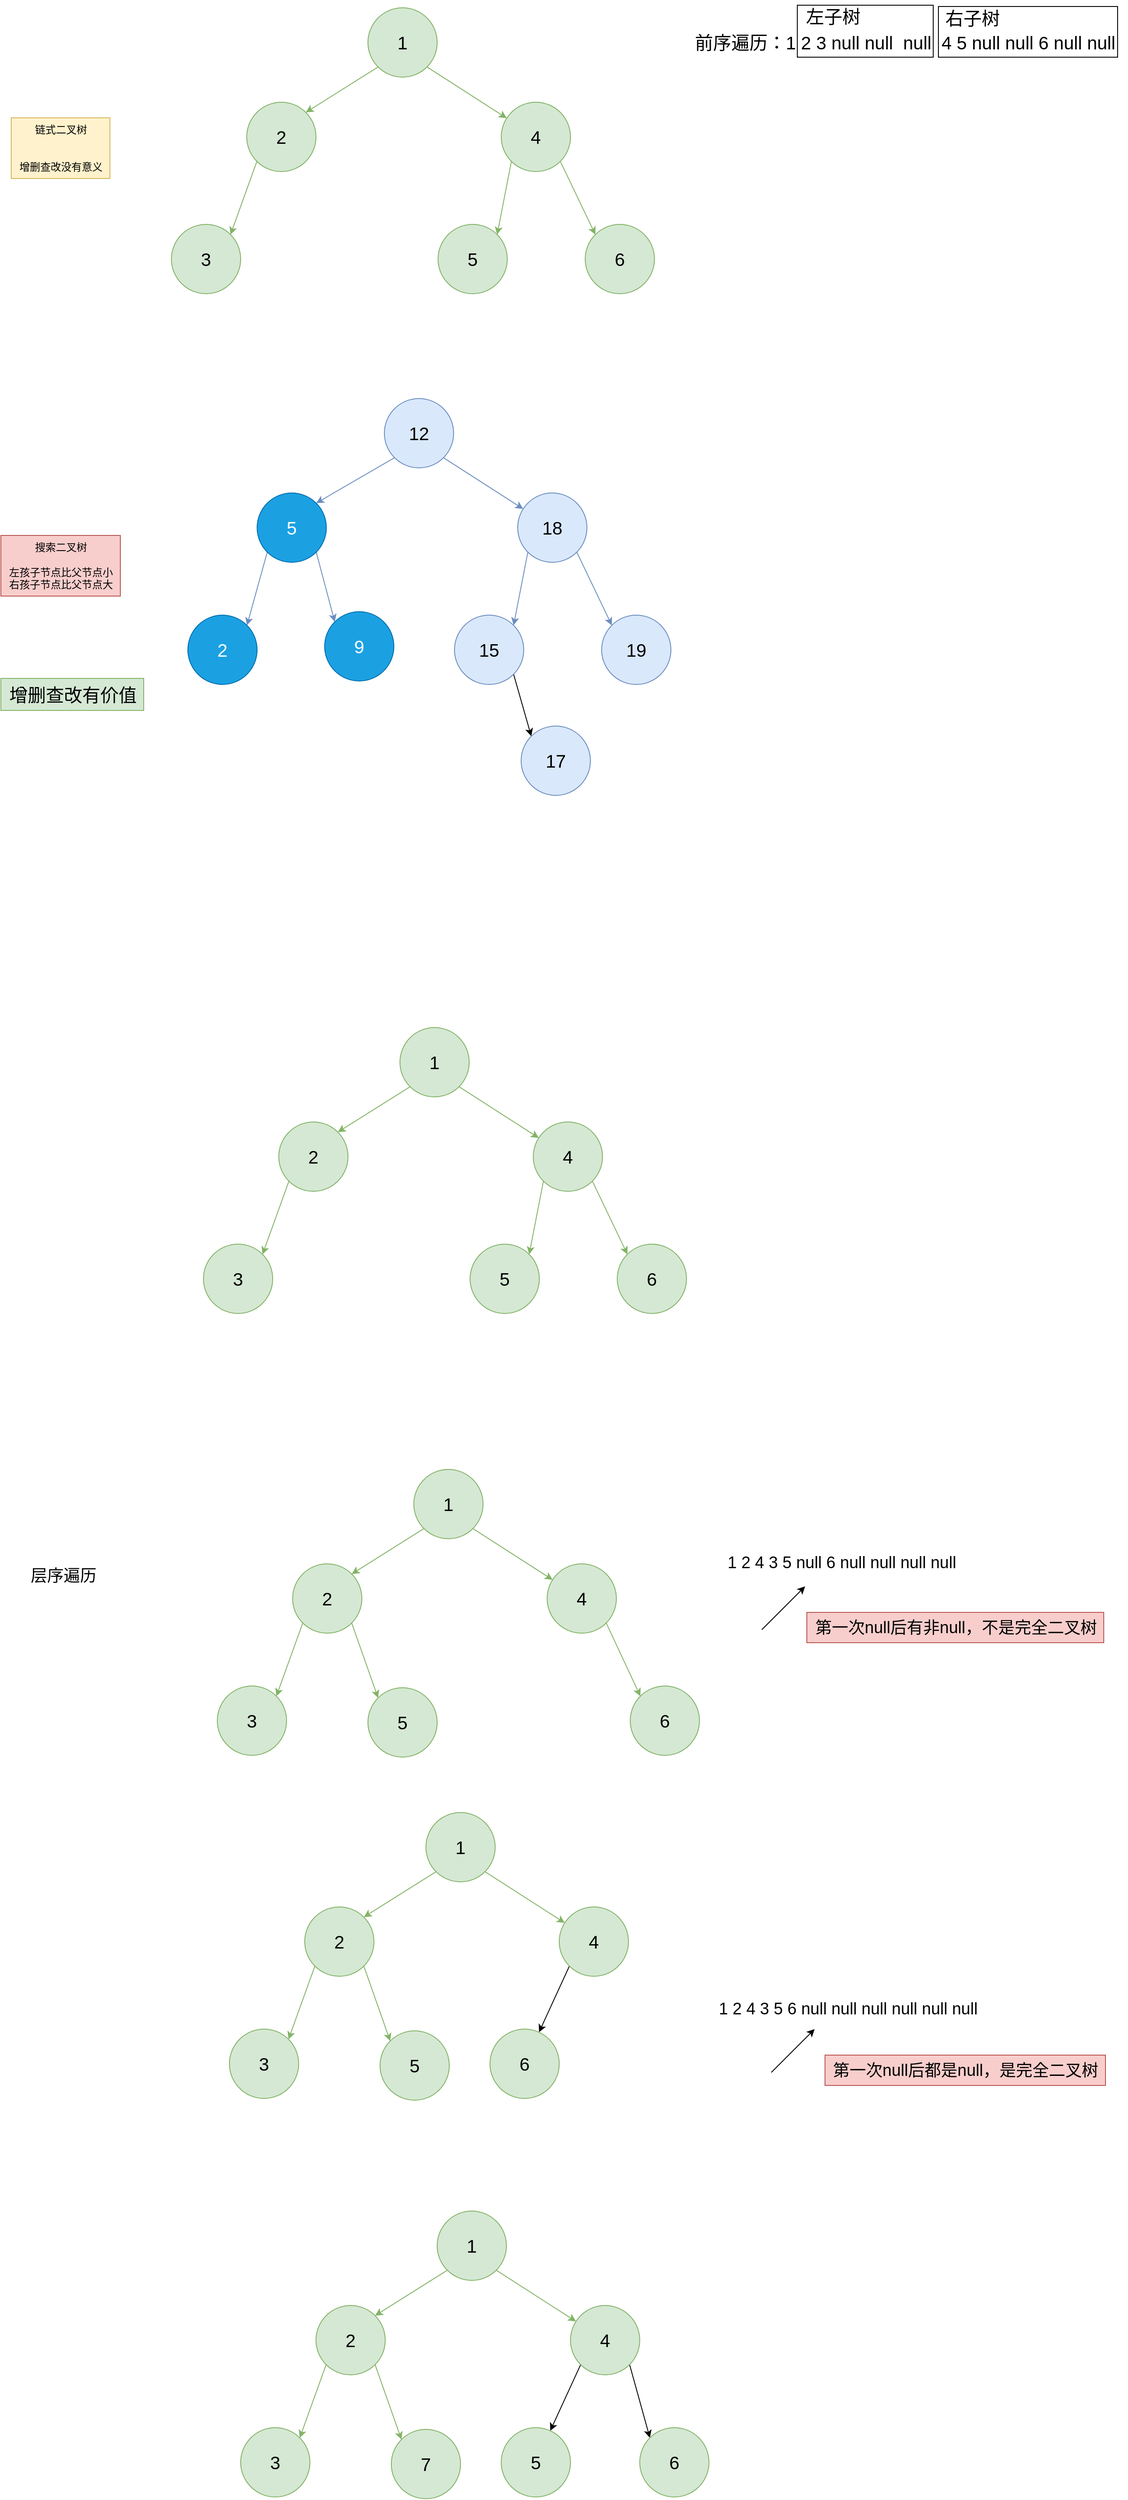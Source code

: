 <mxfile version="20.8.10" type="device"><diagram name="第 1 页" id="NP47mTRYLJdj5WhKKUdk"><mxGraphModel dx="2449" dy="1594" grid="0" gridSize="10" guides="1" tooltips="1" connect="1" arrows="1" fold="1" page="0" pageScale="1" pageWidth="827" pageHeight="1169" math="0" shadow="0"><root><mxCell id="0"/><mxCell id="1" parent="0"/><mxCell id="fOS1Nd0zisDhyzxXTuX5-36" value="" style="rounded=0;whiteSpace=wrap;html=1;fontSize=21;" parent="1" vertex="1"><mxGeometry x="1002" y="-1.5" width="207" height="58.5" as="geometry"/></mxCell><mxCell id="fOS1Nd0zisDhyzxXTuX5-35" value="" style="rounded=0;whiteSpace=wrap;html=1;fontSize=21;" parent="1" vertex="1"><mxGeometry x="839" y="-3" width="157" height="60" as="geometry"/></mxCell><mxCell id="fOS1Nd0zisDhyzxXTuX5-4" style="rounded=0;orthogonalLoop=1;jettySize=auto;html=1;exitX=0;exitY=1;exitDx=0;exitDy=0;entryX=1;entryY=0;entryDx=0;entryDy=0;fillColor=#d5e8d4;strokeColor=#82b366;fontSize=21;" parent="1" source="fOS1Nd0zisDhyzxXTuX5-1" target="fOS1Nd0zisDhyzxXTuX5-2" edge="1"><mxGeometry relative="1" as="geometry"/></mxCell><mxCell id="fOS1Nd0zisDhyzxXTuX5-5" style="edgeStyle=none;rounded=0;orthogonalLoop=1;jettySize=auto;html=1;exitX=1;exitY=1;exitDx=0;exitDy=0;fillColor=#d5e8d4;strokeColor=#82b366;fontSize=21;" parent="1" source="fOS1Nd0zisDhyzxXTuX5-1" target="fOS1Nd0zisDhyzxXTuX5-3" edge="1"><mxGeometry relative="1" as="geometry"/></mxCell><mxCell id="fOS1Nd0zisDhyzxXTuX5-1" value="1" style="ellipse;whiteSpace=wrap;html=1;aspect=fixed;fillColor=#d5e8d4;strokeColor=#82b366;fontSize=21;" parent="1" vertex="1"><mxGeometry x="343" width="80" height="80" as="geometry"/></mxCell><mxCell id="fOS1Nd0zisDhyzxXTuX5-7" style="edgeStyle=none;rounded=0;orthogonalLoop=1;jettySize=auto;html=1;exitX=0;exitY=1;exitDx=0;exitDy=0;entryX=1;entryY=0;entryDx=0;entryDy=0;fillColor=#d5e8d4;strokeColor=#82b366;fontSize=21;" parent="1" source="fOS1Nd0zisDhyzxXTuX5-2" target="fOS1Nd0zisDhyzxXTuX5-6" edge="1"><mxGeometry relative="1" as="geometry"/></mxCell><mxCell id="fOS1Nd0zisDhyzxXTuX5-2" value="2" style="ellipse;whiteSpace=wrap;html=1;aspect=fixed;fillColor=#d5e8d4;strokeColor=#82b366;fontSize=21;" parent="1" vertex="1"><mxGeometry x="203" y="109" width="80" height="80" as="geometry"/></mxCell><mxCell id="fOS1Nd0zisDhyzxXTuX5-11" style="edgeStyle=none;rounded=0;orthogonalLoop=1;jettySize=auto;html=1;exitX=0;exitY=1;exitDx=0;exitDy=0;entryX=1;entryY=0;entryDx=0;entryDy=0;fillColor=#d5e8d4;strokeColor=#82b366;fontSize=21;" parent="1" source="fOS1Nd0zisDhyzxXTuX5-3" target="fOS1Nd0zisDhyzxXTuX5-10" edge="1"><mxGeometry relative="1" as="geometry"/></mxCell><mxCell id="fOS1Nd0zisDhyzxXTuX5-13" style="edgeStyle=none;rounded=0;orthogonalLoop=1;jettySize=auto;html=1;exitX=1;exitY=1;exitDx=0;exitDy=0;entryX=0;entryY=0;entryDx=0;entryDy=0;fillColor=#d5e8d4;strokeColor=#82b366;fontSize=21;" parent="1" source="fOS1Nd0zisDhyzxXTuX5-3" target="fOS1Nd0zisDhyzxXTuX5-12" edge="1"><mxGeometry relative="1" as="geometry"/></mxCell><mxCell id="fOS1Nd0zisDhyzxXTuX5-3" value="4" style="ellipse;whiteSpace=wrap;html=1;aspect=fixed;fillColor=#d5e8d4;strokeColor=#82b366;fontSize=21;" parent="1" vertex="1"><mxGeometry x="497" y="109" width="80" height="80" as="geometry"/></mxCell><mxCell id="fOS1Nd0zisDhyzxXTuX5-6" value="3" style="ellipse;whiteSpace=wrap;html=1;aspect=fixed;fillColor=#d5e8d4;strokeColor=#82b366;fontSize=21;" parent="1" vertex="1"><mxGeometry x="116" y="250" width="80" height="80" as="geometry"/></mxCell><mxCell id="fOS1Nd0zisDhyzxXTuX5-10" value="5" style="ellipse;whiteSpace=wrap;html=1;aspect=fixed;fillColor=#d5e8d4;strokeColor=#82b366;fontSize=21;" parent="1" vertex="1"><mxGeometry x="424" y="250" width="80" height="80" as="geometry"/></mxCell><mxCell id="fOS1Nd0zisDhyzxXTuX5-12" value="6" style="ellipse;whiteSpace=wrap;html=1;aspect=fixed;fillColor=#d5e8d4;strokeColor=#82b366;fontSize=21;" parent="1" vertex="1"><mxGeometry x="594" y="250" width="80" height="80" as="geometry"/></mxCell><mxCell id="fOS1Nd0zisDhyzxXTuX5-14" value="链式二叉树&lt;br&gt;&lt;br&gt;&lt;br&gt;增删查改没有意义&lt;br&gt;" style="text;html=1;align=center;verticalAlign=middle;resizable=0;points=[];autosize=1;strokeColor=#d6b656;fillColor=#fff2cc;" parent="1" vertex="1"><mxGeometry x="-69" y="127" width="114" height="70" as="geometry"/></mxCell><mxCell id="fOS1Nd0zisDhyzxXTuX5-15" value="搜索二叉树&lt;br&gt;&lt;br&gt;左孩子节点比父节点小&lt;br&gt;右孩子节点比父节点大" style="text;html=1;align=center;verticalAlign=middle;resizable=0;points=[];autosize=1;strokeColor=#b85450;fillColor=#f8cecc;" parent="1" vertex="1"><mxGeometry x="-81" y="609" width="138" height="70" as="geometry"/></mxCell><mxCell id="fOS1Nd0zisDhyzxXTuX5-16" style="rounded=0;orthogonalLoop=1;jettySize=auto;html=1;exitX=0;exitY=1;exitDx=0;exitDy=0;entryX=1;entryY=0;entryDx=0;entryDy=0;fillColor=#dae8fc;strokeColor=#6c8ebf;fontSize=21;" parent="1" source="fOS1Nd0zisDhyzxXTuX5-18" target="fOS1Nd0zisDhyzxXTuX5-21" edge="1"><mxGeometry relative="1" as="geometry"/></mxCell><mxCell id="fOS1Nd0zisDhyzxXTuX5-17" style="edgeStyle=none;rounded=0;orthogonalLoop=1;jettySize=auto;html=1;exitX=1;exitY=1;exitDx=0;exitDy=0;fillColor=#dae8fc;strokeColor=#6c8ebf;fontSize=21;" parent="1" source="fOS1Nd0zisDhyzxXTuX5-18" target="fOS1Nd0zisDhyzxXTuX5-24" edge="1"><mxGeometry relative="1" as="geometry"/></mxCell><mxCell id="fOS1Nd0zisDhyzxXTuX5-18" value="12" style="ellipse;whiteSpace=wrap;html=1;aspect=fixed;fillColor=#dae8fc;strokeColor=#6c8ebf;fontSize=21;" parent="1" vertex="1"><mxGeometry x="362" y="451" width="80" height="80" as="geometry"/></mxCell><mxCell id="fOS1Nd0zisDhyzxXTuX5-19" style="edgeStyle=none;rounded=0;orthogonalLoop=1;jettySize=auto;html=1;exitX=0;exitY=1;exitDx=0;exitDy=0;entryX=1;entryY=0;entryDx=0;entryDy=0;fillColor=#dae8fc;strokeColor=#6c8ebf;fontSize=21;" parent="1" source="fOS1Nd0zisDhyzxXTuX5-21" target="fOS1Nd0zisDhyzxXTuX5-25" edge="1"><mxGeometry relative="1" as="geometry"/></mxCell><mxCell id="fOS1Nd0zisDhyzxXTuX5-20" style="edgeStyle=none;rounded=0;orthogonalLoop=1;jettySize=auto;html=1;exitX=1;exitY=1;exitDx=0;exitDy=0;entryX=0;entryY=0;entryDx=0;entryDy=0;fillColor=#dae8fc;strokeColor=#6c8ebf;fontSize=21;" parent="1" source="fOS1Nd0zisDhyzxXTuX5-21" target="fOS1Nd0zisDhyzxXTuX5-26" edge="1"><mxGeometry relative="1" as="geometry"/></mxCell><mxCell id="fOS1Nd0zisDhyzxXTuX5-21" value="5" style="ellipse;whiteSpace=wrap;html=1;aspect=fixed;fillColor=#1ba1e2;strokeColor=#006EAF;fontSize=21;fontColor=#ffffff;" parent="1" vertex="1"><mxGeometry x="215" y="560" width="80" height="80" as="geometry"/></mxCell><mxCell id="fOS1Nd0zisDhyzxXTuX5-22" style="edgeStyle=none;rounded=0;orthogonalLoop=1;jettySize=auto;html=1;exitX=0;exitY=1;exitDx=0;exitDy=0;entryX=1;entryY=0;entryDx=0;entryDy=0;fillColor=#dae8fc;strokeColor=#6c8ebf;fontSize=21;" parent="1" source="fOS1Nd0zisDhyzxXTuX5-24" target="fOS1Nd0zisDhyzxXTuX5-27" edge="1"><mxGeometry relative="1" as="geometry"/></mxCell><mxCell id="fOS1Nd0zisDhyzxXTuX5-23" style="edgeStyle=none;rounded=0;orthogonalLoop=1;jettySize=auto;html=1;exitX=1;exitY=1;exitDx=0;exitDy=0;entryX=0;entryY=0;entryDx=0;entryDy=0;fillColor=#dae8fc;strokeColor=#6c8ebf;fontSize=21;" parent="1" source="fOS1Nd0zisDhyzxXTuX5-24" target="fOS1Nd0zisDhyzxXTuX5-28" edge="1"><mxGeometry relative="1" as="geometry"/></mxCell><mxCell id="fOS1Nd0zisDhyzxXTuX5-24" value="18" style="ellipse;whiteSpace=wrap;html=1;aspect=fixed;fillColor=#dae8fc;strokeColor=#6c8ebf;fontSize=21;" parent="1" vertex="1"><mxGeometry x="516" y="560" width="80" height="80" as="geometry"/></mxCell><mxCell id="fOS1Nd0zisDhyzxXTuX5-25" value="2" style="ellipse;whiteSpace=wrap;html=1;aspect=fixed;fillColor=#1ba1e2;strokeColor=#006EAF;fontSize=21;fontColor=#ffffff;" parent="1" vertex="1"><mxGeometry x="135" y="701" width="80" height="80" as="geometry"/></mxCell><mxCell id="fOS1Nd0zisDhyzxXTuX5-26" value="9" style="ellipse;whiteSpace=wrap;html=1;aspect=fixed;fillColor=#1ba1e2;strokeColor=#006EAF;fontSize=21;fontColor=#ffffff;" parent="1" vertex="1"><mxGeometry x="293" y="697" width="80" height="80" as="geometry"/></mxCell><mxCell id="fOS1Nd0zisDhyzxXTuX5-30" style="edgeStyle=none;rounded=0;orthogonalLoop=1;jettySize=auto;html=1;exitX=1;exitY=1;exitDx=0;exitDy=0;entryX=0;entryY=0;entryDx=0;entryDy=0;fontSize=21;" parent="1" source="fOS1Nd0zisDhyzxXTuX5-27" target="fOS1Nd0zisDhyzxXTuX5-29" edge="1"><mxGeometry relative="1" as="geometry"/></mxCell><mxCell id="fOS1Nd0zisDhyzxXTuX5-27" value="15" style="ellipse;whiteSpace=wrap;html=1;aspect=fixed;fillColor=#dae8fc;strokeColor=#6c8ebf;fontSize=21;" parent="1" vertex="1"><mxGeometry x="443" y="701" width="80" height="80" as="geometry"/></mxCell><mxCell id="fOS1Nd0zisDhyzxXTuX5-28" value="19" style="ellipse;whiteSpace=wrap;html=1;aspect=fixed;fillColor=#dae8fc;strokeColor=#6c8ebf;fontSize=21;" parent="1" vertex="1"><mxGeometry x="613" y="701" width="80" height="80" as="geometry"/></mxCell><mxCell id="fOS1Nd0zisDhyzxXTuX5-29" value="17" style="ellipse;whiteSpace=wrap;html=1;aspect=fixed;fillColor=#dae8fc;strokeColor=#6c8ebf;fontSize=21;" parent="1" vertex="1"><mxGeometry x="520" y="829" width="80" height="80" as="geometry"/></mxCell><mxCell id="fOS1Nd0zisDhyzxXTuX5-32" value="增删查改有价值" style="text;html=1;align=center;verticalAlign=middle;resizable=0;points=[];autosize=1;strokeColor=#82b366;fillColor=#d5e8d4;fontSize=21;" parent="1" vertex="1"><mxGeometry x="-81" y="774" width="165" height="37" as="geometry"/></mxCell><mxCell id="fOS1Nd0zisDhyzxXTuX5-33" value="前序遍历：1 2 3 null null&amp;nbsp; null&amp;nbsp; 4 5 null null 6 null null&amp;nbsp;" style="text;html=1;align=center;verticalAlign=middle;resizable=0;points=[];autosize=1;strokeColor=none;fillColor=none;fontSize=21;" parent="1" vertex="1"><mxGeometry x="711" y="21.5" width="509" height="37" as="geometry"/></mxCell><mxCell id="fOS1Nd0zisDhyzxXTuX5-37" value="左子树" style="text;html=1;align=center;verticalAlign=middle;resizable=0;points=[];autosize=1;strokeColor=none;fillColor=none;fontSize=21;" parent="1" vertex="1"><mxGeometry x="839" y="-9" width="81" height="37" as="geometry"/></mxCell><mxCell id="fOS1Nd0zisDhyzxXTuX5-38" value="右子树" style="text;html=1;align=center;verticalAlign=middle;resizable=0;points=[];autosize=1;strokeColor=none;fillColor=none;fontSize=21;" parent="1" vertex="1"><mxGeometry x="1000" y="-7" width="81" height="37" as="geometry"/></mxCell><mxCell id="X1O_YbJFaXOvdE2I3xh--1" style="rounded=0;orthogonalLoop=1;jettySize=auto;html=1;exitX=0;exitY=1;exitDx=0;exitDy=0;entryX=1;entryY=0;entryDx=0;entryDy=0;fillColor=#d5e8d4;strokeColor=#82b366;fontSize=21;" parent="1" source="X1O_YbJFaXOvdE2I3xh--3" target="X1O_YbJFaXOvdE2I3xh--5" edge="1"><mxGeometry relative="1" as="geometry"/></mxCell><mxCell id="X1O_YbJFaXOvdE2I3xh--2" style="edgeStyle=none;rounded=0;orthogonalLoop=1;jettySize=auto;html=1;exitX=1;exitY=1;exitDx=0;exitDy=0;fillColor=#d5e8d4;strokeColor=#82b366;fontSize=21;" parent="1" source="X1O_YbJFaXOvdE2I3xh--3" target="X1O_YbJFaXOvdE2I3xh--8" edge="1"><mxGeometry relative="1" as="geometry"/></mxCell><mxCell id="X1O_YbJFaXOvdE2I3xh--3" value="1" style="ellipse;whiteSpace=wrap;html=1;aspect=fixed;fillColor=#d5e8d4;strokeColor=#82b366;fontSize=21;" parent="1" vertex="1"><mxGeometry x="380" y="1177" width="80" height="80" as="geometry"/></mxCell><mxCell id="X1O_YbJFaXOvdE2I3xh--4" style="edgeStyle=none;rounded=0;orthogonalLoop=1;jettySize=auto;html=1;exitX=0;exitY=1;exitDx=0;exitDy=0;entryX=1;entryY=0;entryDx=0;entryDy=0;fillColor=#d5e8d4;strokeColor=#82b366;fontSize=21;" parent="1" source="X1O_YbJFaXOvdE2I3xh--5" target="X1O_YbJFaXOvdE2I3xh--9" edge="1"><mxGeometry relative="1" as="geometry"/></mxCell><mxCell id="X1O_YbJFaXOvdE2I3xh--5" value="2" style="ellipse;whiteSpace=wrap;html=1;aspect=fixed;fillColor=#d5e8d4;strokeColor=#82b366;fontSize=21;" parent="1" vertex="1"><mxGeometry x="240" y="1286" width="80" height="80" as="geometry"/></mxCell><mxCell id="X1O_YbJFaXOvdE2I3xh--6" style="edgeStyle=none;rounded=0;orthogonalLoop=1;jettySize=auto;html=1;exitX=0;exitY=1;exitDx=0;exitDy=0;entryX=1;entryY=0;entryDx=0;entryDy=0;fillColor=#d5e8d4;strokeColor=#82b366;fontSize=21;" parent="1" source="X1O_YbJFaXOvdE2I3xh--8" target="X1O_YbJFaXOvdE2I3xh--10" edge="1"><mxGeometry relative="1" as="geometry"/></mxCell><mxCell id="X1O_YbJFaXOvdE2I3xh--7" style="edgeStyle=none;rounded=0;orthogonalLoop=1;jettySize=auto;html=1;exitX=1;exitY=1;exitDx=0;exitDy=0;entryX=0;entryY=0;entryDx=0;entryDy=0;fillColor=#d5e8d4;strokeColor=#82b366;fontSize=21;" parent="1" source="X1O_YbJFaXOvdE2I3xh--8" target="X1O_YbJFaXOvdE2I3xh--11" edge="1"><mxGeometry relative="1" as="geometry"/></mxCell><mxCell id="X1O_YbJFaXOvdE2I3xh--8" value="4" style="ellipse;whiteSpace=wrap;html=1;aspect=fixed;fillColor=#d5e8d4;strokeColor=#82b366;fontSize=21;" parent="1" vertex="1"><mxGeometry x="534" y="1286" width="80" height="80" as="geometry"/></mxCell><mxCell id="X1O_YbJFaXOvdE2I3xh--9" value="3" style="ellipse;whiteSpace=wrap;html=1;aspect=fixed;fillColor=#d5e8d4;strokeColor=#82b366;fontSize=21;" parent="1" vertex="1"><mxGeometry x="153" y="1427" width="80" height="80" as="geometry"/></mxCell><mxCell id="X1O_YbJFaXOvdE2I3xh--10" value="5" style="ellipse;whiteSpace=wrap;html=1;aspect=fixed;fillColor=#d5e8d4;strokeColor=#82b366;fontSize=21;" parent="1" vertex="1"><mxGeometry x="461" y="1427" width="80" height="80" as="geometry"/></mxCell><mxCell id="X1O_YbJFaXOvdE2I3xh--11" value="6" style="ellipse;whiteSpace=wrap;html=1;aspect=fixed;fillColor=#d5e8d4;strokeColor=#82b366;fontSize=21;" parent="1" vertex="1"><mxGeometry x="631" y="1427" width="80" height="80" as="geometry"/></mxCell><mxCell id="cl1yeob81A0OVZzyDPzD-1" value="层序遍历" style="text;html=1;align=center;verticalAlign=middle;resizable=0;points=[];autosize=1;strokeColor=none;fillColor=none;fontSize=19;" vertex="1" parent="1"><mxGeometry x="-56" y="1792" width="94" height="35" as="geometry"/></mxCell><mxCell id="cl1yeob81A0OVZzyDPzD-2" style="rounded=0;orthogonalLoop=1;jettySize=auto;html=1;exitX=0;exitY=1;exitDx=0;exitDy=0;entryX=1;entryY=0;entryDx=0;entryDy=0;fillColor=#d5e8d4;strokeColor=#82b366;fontSize=21;" edge="1" parent="1" source="cl1yeob81A0OVZzyDPzD-4" target="cl1yeob81A0OVZzyDPzD-6"><mxGeometry relative="1" as="geometry"/></mxCell><mxCell id="cl1yeob81A0OVZzyDPzD-3" style="edgeStyle=none;rounded=0;orthogonalLoop=1;jettySize=auto;html=1;exitX=1;exitY=1;exitDx=0;exitDy=0;fillColor=#d5e8d4;strokeColor=#82b366;fontSize=21;" edge="1" parent="1" source="cl1yeob81A0OVZzyDPzD-4" target="cl1yeob81A0OVZzyDPzD-9"><mxGeometry relative="1" as="geometry"/></mxCell><mxCell id="cl1yeob81A0OVZzyDPzD-4" value="1" style="ellipse;whiteSpace=wrap;html=1;aspect=fixed;fillColor=#d5e8d4;strokeColor=#82b366;fontSize=21;" vertex="1" parent="1"><mxGeometry x="396" y="1687" width="80" height="80" as="geometry"/></mxCell><mxCell id="cl1yeob81A0OVZzyDPzD-5" style="edgeStyle=none;rounded=0;orthogonalLoop=1;jettySize=auto;html=1;exitX=0;exitY=1;exitDx=0;exitDy=0;entryX=1;entryY=0;entryDx=0;entryDy=0;fillColor=#d5e8d4;strokeColor=#82b366;fontSize=21;" edge="1" parent="1" source="cl1yeob81A0OVZzyDPzD-6" target="cl1yeob81A0OVZzyDPzD-10"><mxGeometry relative="1" as="geometry"/></mxCell><mxCell id="cl1yeob81A0OVZzyDPzD-13" style="rounded=0;orthogonalLoop=1;jettySize=auto;html=1;exitX=1;exitY=1;exitDx=0;exitDy=0;entryX=0;entryY=0;entryDx=0;entryDy=0;fontSize=19;fillColor=#d5e8d4;strokeColor=#82b366;" edge="1" parent="1" source="cl1yeob81A0OVZzyDPzD-6" target="cl1yeob81A0OVZzyDPzD-11"><mxGeometry relative="1" as="geometry"/></mxCell><mxCell id="cl1yeob81A0OVZzyDPzD-6" value="2" style="ellipse;whiteSpace=wrap;html=1;aspect=fixed;fillColor=#d5e8d4;strokeColor=#82b366;fontSize=21;" vertex="1" parent="1"><mxGeometry x="256" y="1796" width="80" height="80" as="geometry"/></mxCell><mxCell id="cl1yeob81A0OVZzyDPzD-8" style="edgeStyle=none;rounded=0;orthogonalLoop=1;jettySize=auto;html=1;exitX=1;exitY=1;exitDx=0;exitDy=0;entryX=0;entryY=0;entryDx=0;entryDy=0;fillColor=#d5e8d4;strokeColor=#82b366;fontSize=21;" edge="1" parent="1" source="cl1yeob81A0OVZzyDPzD-9" target="cl1yeob81A0OVZzyDPzD-12"><mxGeometry relative="1" as="geometry"/></mxCell><mxCell id="cl1yeob81A0OVZzyDPzD-9" value="4" style="ellipse;whiteSpace=wrap;html=1;aspect=fixed;fillColor=#d5e8d4;strokeColor=#82b366;fontSize=21;" vertex="1" parent="1"><mxGeometry x="550" y="1796" width="80" height="80" as="geometry"/></mxCell><mxCell id="cl1yeob81A0OVZzyDPzD-10" value="3" style="ellipse;whiteSpace=wrap;html=1;aspect=fixed;fillColor=#d5e8d4;strokeColor=#82b366;fontSize=21;" vertex="1" parent="1"><mxGeometry x="169" y="1937" width="80" height="80" as="geometry"/></mxCell><mxCell id="cl1yeob81A0OVZzyDPzD-11" value="5" style="ellipse;whiteSpace=wrap;html=1;aspect=fixed;fillColor=#d5e8d4;strokeColor=#82b366;fontSize=21;" vertex="1" parent="1"><mxGeometry x="343" y="1939" width="80" height="80" as="geometry"/></mxCell><mxCell id="cl1yeob81A0OVZzyDPzD-12" value="6" style="ellipse;whiteSpace=wrap;html=1;aspect=fixed;fillColor=#d5e8d4;strokeColor=#82b366;fontSize=21;" vertex="1" parent="1"><mxGeometry x="646" y="1937" width="80" height="80" as="geometry"/></mxCell><mxCell id="cl1yeob81A0OVZzyDPzD-15" value="1 2 4 3 5 null 6 null null null null" style="text;html=1;align=center;verticalAlign=middle;resizable=0;points=[];autosize=1;strokeColor=none;fillColor=none;fontSize=19;" vertex="1" parent="1"><mxGeometry x="749" y="1777" width="282" height="35" as="geometry"/></mxCell><mxCell id="cl1yeob81A0OVZzyDPzD-16" style="rounded=0;orthogonalLoop=1;jettySize=auto;html=1;exitX=0;exitY=1;exitDx=0;exitDy=0;entryX=1;entryY=0;entryDx=0;entryDy=0;fillColor=#d5e8d4;strokeColor=#82b366;fontSize=21;" edge="1" parent="1" source="cl1yeob81A0OVZzyDPzD-18" target="cl1yeob81A0OVZzyDPzD-21"><mxGeometry relative="1" as="geometry"/></mxCell><mxCell id="cl1yeob81A0OVZzyDPzD-17" style="edgeStyle=none;rounded=0;orthogonalLoop=1;jettySize=auto;html=1;exitX=1;exitY=1;exitDx=0;exitDy=0;fillColor=#d5e8d4;strokeColor=#82b366;fontSize=21;" edge="1" parent="1" source="cl1yeob81A0OVZzyDPzD-18" target="cl1yeob81A0OVZzyDPzD-23"><mxGeometry relative="1" as="geometry"/></mxCell><mxCell id="cl1yeob81A0OVZzyDPzD-18" value="1" style="ellipse;whiteSpace=wrap;html=1;aspect=fixed;fillColor=#d5e8d4;strokeColor=#82b366;fontSize=21;" vertex="1" parent="1"><mxGeometry x="410" y="2083" width="80" height="80" as="geometry"/></mxCell><mxCell id="cl1yeob81A0OVZzyDPzD-19" style="edgeStyle=none;rounded=0;orthogonalLoop=1;jettySize=auto;html=1;exitX=0;exitY=1;exitDx=0;exitDy=0;entryX=1;entryY=0;entryDx=0;entryDy=0;fillColor=#d5e8d4;strokeColor=#82b366;fontSize=21;" edge="1" parent="1" source="cl1yeob81A0OVZzyDPzD-21" target="cl1yeob81A0OVZzyDPzD-24"><mxGeometry relative="1" as="geometry"/></mxCell><mxCell id="cl1yeob81A0OVZzyDPzD-20" style="rounded=0;orthogonalLoop=1;jettySize=auto;html=1;exitX=1;exitY=1;exitDx=0;exitDy=0;entryX=0;entryY=0;entryDx=0;entryDy=0;fontSize=19;fillColor=#d5e8d4;strokeColor=#82b366;" edge="1" parent="1" source="cl1yeob81A0OVZzyDPzD-21" target="cl1yeob81A0OVZzyDPzD-25"><mxGeometry relative="1" as="geometry"/></mxCell><mxCell id="cl1yeob81A0OVZzyDPzD-21" value="2" style="ellipse;whiteSpace=wrap;html=1;aspect=fixed;fillColor=#d5e8d4;strokeColor=#82b366;fontSize=21;" vertex="1" parent="1"><mxGeometry x="270" y="2192" width="80" height="80" as="geometry"/></mxCell><mxCell id="cl1yeob81A0OVZzyDPzD-27" style="edgeStyle=none;rounded=0;orthogonalLoop=1;jettySize=auto;html=1;exitX=0;exitY=1;exitDx=0;exitDy=0;fontSize=19;" edge="1" parent="1" source="cl1yeob81A0OVZzyDPzD-23" target="cl1yeob81A0OVZzyDPzD-26"><mxGeometry relative="1" as="geometry"/></mxCell><mxCell id="cl1yeob81A0OVZzyDPzD-23" value="4" style="ellipse;whiteSpace=wrap;html=1;aspect=fixed;fillColor=#d5e8d4;strokeColor=#82b366;fontSize=21;" vertex="1" parent="1"><mxGeometry x="564" y="2192" width="80" height="80" as="geometry"/></mxCell><mxCell id="cl1yeob81A0OVZzyDPzD-24" value="3" style="ellipse;whiteSpace=wrap;html=1;aspect=fixed;fillColor=#d5e8d4;strokeColor=#82b366;fontSize=21;" vertex="1" parent="1"><mxGeometry x="183" y="2333" width="80" height="80" as="geometry"/></mxCell><mxCell id="cl1yeob81A0OVZzyDPzD-25" value="5" style="ellipse;whiteSpace=wrap;html=1;aspect=fixed;fillColor=#d5e8d4;strokeColor=#82b366;fontSize=21;" vertex="1" parent="1"><mxGeometry x="357" y="2335" width="80" height="80" as="geometry"/></mxCell><mxCell id="cl1yeob81A0OVZzyDPzD-26" value="6" style="ellipse;whiteSpace=wrap;html=1;aspect=fixed;fillColor=#d5e8d4;strokeColor=#82b366;fontSize=21;" vertex="1" parent="1"><mxGeometry x="484" y="2333" width="80" height="80" as="geometry"/></mxCell><mxCell id="cl1yeob81A0OVZzyDPzD-28" value="1 2 4 3 5 6 null null null null null null&amp;nbsp;" style="text;html=1;align=center;verticalAlign=middle;resizable=0;points=[];autosize=1;strokeColor=none;fillColor=none;fontSize=19;" vertex="1" parent="1"><mxGeometry x="739" y="2292" width="322" height="35" as="geometry"/></mxCell><mxCell id="cl1yeob81A0OVZzyDPzD-29" value="" style="endArrow=classic;html=1;rounded=0;fontSize=19;" edge="1" parent="1"><mxGeometry width="50" height="50" relative="1" as="geometry"><mxPoint x="798" y="1872" as="sourcePoint"/><mxPoint x="848" y="1822" as="targetPoint"/></mxGeometry></mxCell><mxCell id="cl1yeob81A0OVZzyDPzD-30" value="第一次null后有非null，不是完全二叉树" style="text;html=1;align=center;verticalAlign=middle;resizable=0;points=[];autosize=1;strokeColor=#b85450;fillColor=#f8cecc;fontSize=19;" vertex="1" parent="1"><mxGeometry x="850" y="1852" width="343" height="35" as="geometry"/></mxCell><mxCell id="cl1yeob81A0OVZzyDPzD-35" value="" style="endArrow=classic;html=1;rounded=0;fontSize=19;" edge="1" parent="1"><mxGeometry width="50" height="50" relative="1" as="geometry"><mxPoint x="809" y="2383" as="sourcePoint"/><mxPoint x="859" y="2333" as="targetPoint"/></mxGeometry></mxCell><mxCell id="cl1yeob81A0OVZzyDPzD-36" value="第一次null后都是null，是完全二叉树" style="text;html=1;align=center;verticalAlign=middle;resizable=0;points=[];autosize=1;strokeColor=#b85450;fillColor=#f8cecc;fontSize=19;" vertex="1" parent="1"><mxGeometry x="871" y="2363" width="324" height="35" as="geometry"/></mxCell><mxCell id="cl1yeob81A0OVZzyDPzD-38" style="rounded=0;orthogonalLoop=1;jettySize=auto;html=1;exitX=0;exitY=1;exitDx=0;exitDy=0;entryX=1;entryY=0;entryDx=0;entryDy=0;fillColor=#d5e8d4;strokeColor=#82b366;fontSize=21;" edge="1" parent="1" source="cl1yeob81A0OVZzyDPzD-40" target="cl1yeob81A0OVZzyDPzD-43"><mxGeometry relative="1" as="geometry"/></mxCell><mxCell id="cl1yeob81A0OVZzyDPzD-39" style="edgeStyle=none;rounded=0;orthogonalLoop=1;jettySize=auto;html=1;exitX=1;exitY=1;exitDx=0;exitDy=0;fillColor=#d5e8d4;strokeColor=#82b366;fontSize=21;" edge="1" parent="1" source="cl1yeob81A0OVZzyDPzD-40" target="cl1yeob81A0OVZzyDPzD-45"><mxGeometry relative="1" as="geometry"/></mxCell><mxCell id="cl1yeob81A0OVZzyDPzD-40" value="1" style="ellipse;whiteSpace=wrap;html=1;aspect=fixed;fillColor=#d5e8d4;strokeColor=#82b366;fontSize=21;" vertex="1" parent="1"><mxGeometry x="423" y="2543" width="80" height="80" as="geometry"/></mxCell><mxCell id="cl1yeob81A0OVZzyDPzD-41" style="edgeStyle=none;rounded=0;orthogonalLoop=1;jettySize=auto;html=1;exitX=0;exitY=1;exitDx=0;exitDy=0;entryX=1;entryY=0;entryDx=0;entryDy=0;fillColor=#d5e8d4;strokeColor=#82b366;fontSize=21;" edge="1" parent="1" source="cl1yeob81A0OVZzyDPzD-43" target="cl1yeob81A0OVZzyDPzD-46"><mxGeometry relative="1" as="geometry"/></mxCell><mxCell id="cl1yeob81A0OVZzyDPzD-42" style="rounded=0;orthogonalLoop=1;jettySize=auto;html=1;exitX=1;exitY=1;exitDx=0;exitDy=0;entryX=0;entryY=0;entryDx=0;entryDy=0;fontSize=19;fillColor=#d5e8d4;strokeColor=#82b366;" edge="1" parent="1" source="cl1yeob81A0OVZzyDPzD-43" target="cl1yeob81A0OVZzyDPzD-47"><mxGeometry relative="1" as="geometry"/></mxCell><mxCell id="cl1yeob81A0OVZzyDPzD-43" value="2" style="ellipse;whiteSpace=wrap;html=1;aspect=fixed;fillColor=#d5e8d4;strokeColor=#82b366;fontSize=21;" vertex="1" parent="1"><mxGeometry x="283" y="2652" width="80" height="80" as="geometry"/></mxCell><mxCell id="cl1yeob81A0OVZzyDPzD-44" style="edgeStyle=none;rounded=0;orthogonalLoop=1;jettySize=auto;html=1;exitX=0;exitY=1;exitDx=0;exitDy=0;fontSize=19;" edge="1" parent="1" source="cl1yeob81A0OVZzyDPzD-45" target="cl1yeob81A0OVZzyDPzD-48"><mxGeometry relative="1" as="geometry"/></mxCell><mxCell id="cl1yeob81A0OVZzyDPzD-49" style="edgeStyle=none;rounded=0;orthogonalLoop=1;jettySize=auto;html=1;exitX=1;exitY=1;exitDx=0;exitDy=0;fontSize=19;entryX=0;entryY=0;entryDx=0;entryDy=0;" edge="1" parent="1" source="cl1yeob81A0OVZzyDPzD-45" target="cl1yeob81A0OVZzyDPzD-51"><mxGeometry relative="1" as="geometry"><mxPoint x="691" y="2811.714" as="targetPoint"/></mxGeometry></mxCell><mxCell id="cl1yeob81A0OVZzyDPzD-45" value="4" style="ellipse;whiteSpace=wrap;html=1;aspect=fixed;fillColor=#d5e8d4;strokeColor=#82b366;fontSize=21;" vertex="1" parent="1"><mxGeometry x="577" y="2652" width="80" height="80" as="geometry"/></mxCell><mxCell id="cl1yeob81A0OVZzyDPzD-46" value="3" style="ellipse;whiteSpace=wrap;html=1;aspect=fixed;fillColor=#d5e8d4;strokeColor=#82b366;fontSize=21;" vertex="1" parent="1"><mxGeometry x="196" y="2793" width="80" height="80" as="geometry"/></mxCell><mxCell id="cl1yeob81A0OVZzyDPzD-47" value="7" style="ellipse;whiteSpace=wrap;html=1;aspect=fixed;fillColor=#d5e8d4;strokeColor=#82b366;fontSize=21;" vertex="1" parent="1"><mxGeometry x="370" y="2795" width="80" height="80" as="geometry"/></mxCell><mxCell id="cl1yeob81A0OVZzyDPzD-48" value="5" style="ellipse;whiteSpace=wrap;html=1;aspect=fixed;fillColor=#d5e8d4;strokeColor=#82b366;fontSize=21;" vertex="1" parent="1"><mxGeometry x="497" y="2793" width="80" height="80" as="geometry"/></mxCell><mxCell id="cl1yeob81A0OVZzyDPzD-50" style="edgeStyle=none;rounded=0;orthogonalLoop=1;jettySize=auto;html=1;exitX=0;exitY=0.5;exitDx=0;exitDy=0;fontSize=19;" edge="1" parent="1" source="cl1yeob81A0OVZzyDPzD-48" target="cl1yeob81A0OVZzyDPzD-48"><mxGeometry relative="1" as="geometry"/></mxCell><mxCell id="cl1yeob81A0OVZzyDPzD-51" value="6" style="ellipse;whiteSpace=wrap;html=1;aspect=fixed;fillColor=#d5e8d4;strokeColor=#82b366;fontSize=21;" vertex="1" parent="1"><mxGeometry x="657" y="2793" width="80" height="80" as="geometry"/></mxCell></root></mxGraphModel></diagram></mxfile>